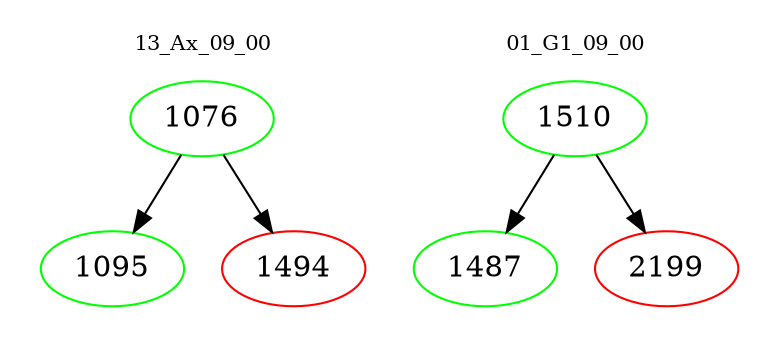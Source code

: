 digraph{
subgraph cluster_0 {
color = white
label = "13_Ax_09_00";
fontsize=10;
T0_1076 [label="1076", color="green"]
T0_1076 -> T0_1095 [color="black"]
T0_1095 [label="1095", color="green"]
T0_1076 -> T0_1494 [color="black"]
T0_1494 [label="1494", color="red"]
}
subgraph cluster_1 {
color = white
label = "01_G1_09_00";
fontsize=10;
T1_1510 [label="1510", color="green"]
T1_1510 -> T1_1487 [color="black"]
T1_1487 [label="1487", color="green"]
T1_1510 -> T1_2199 [color="black"]
T1_2199 [label="2199", color="red"]
}
}
